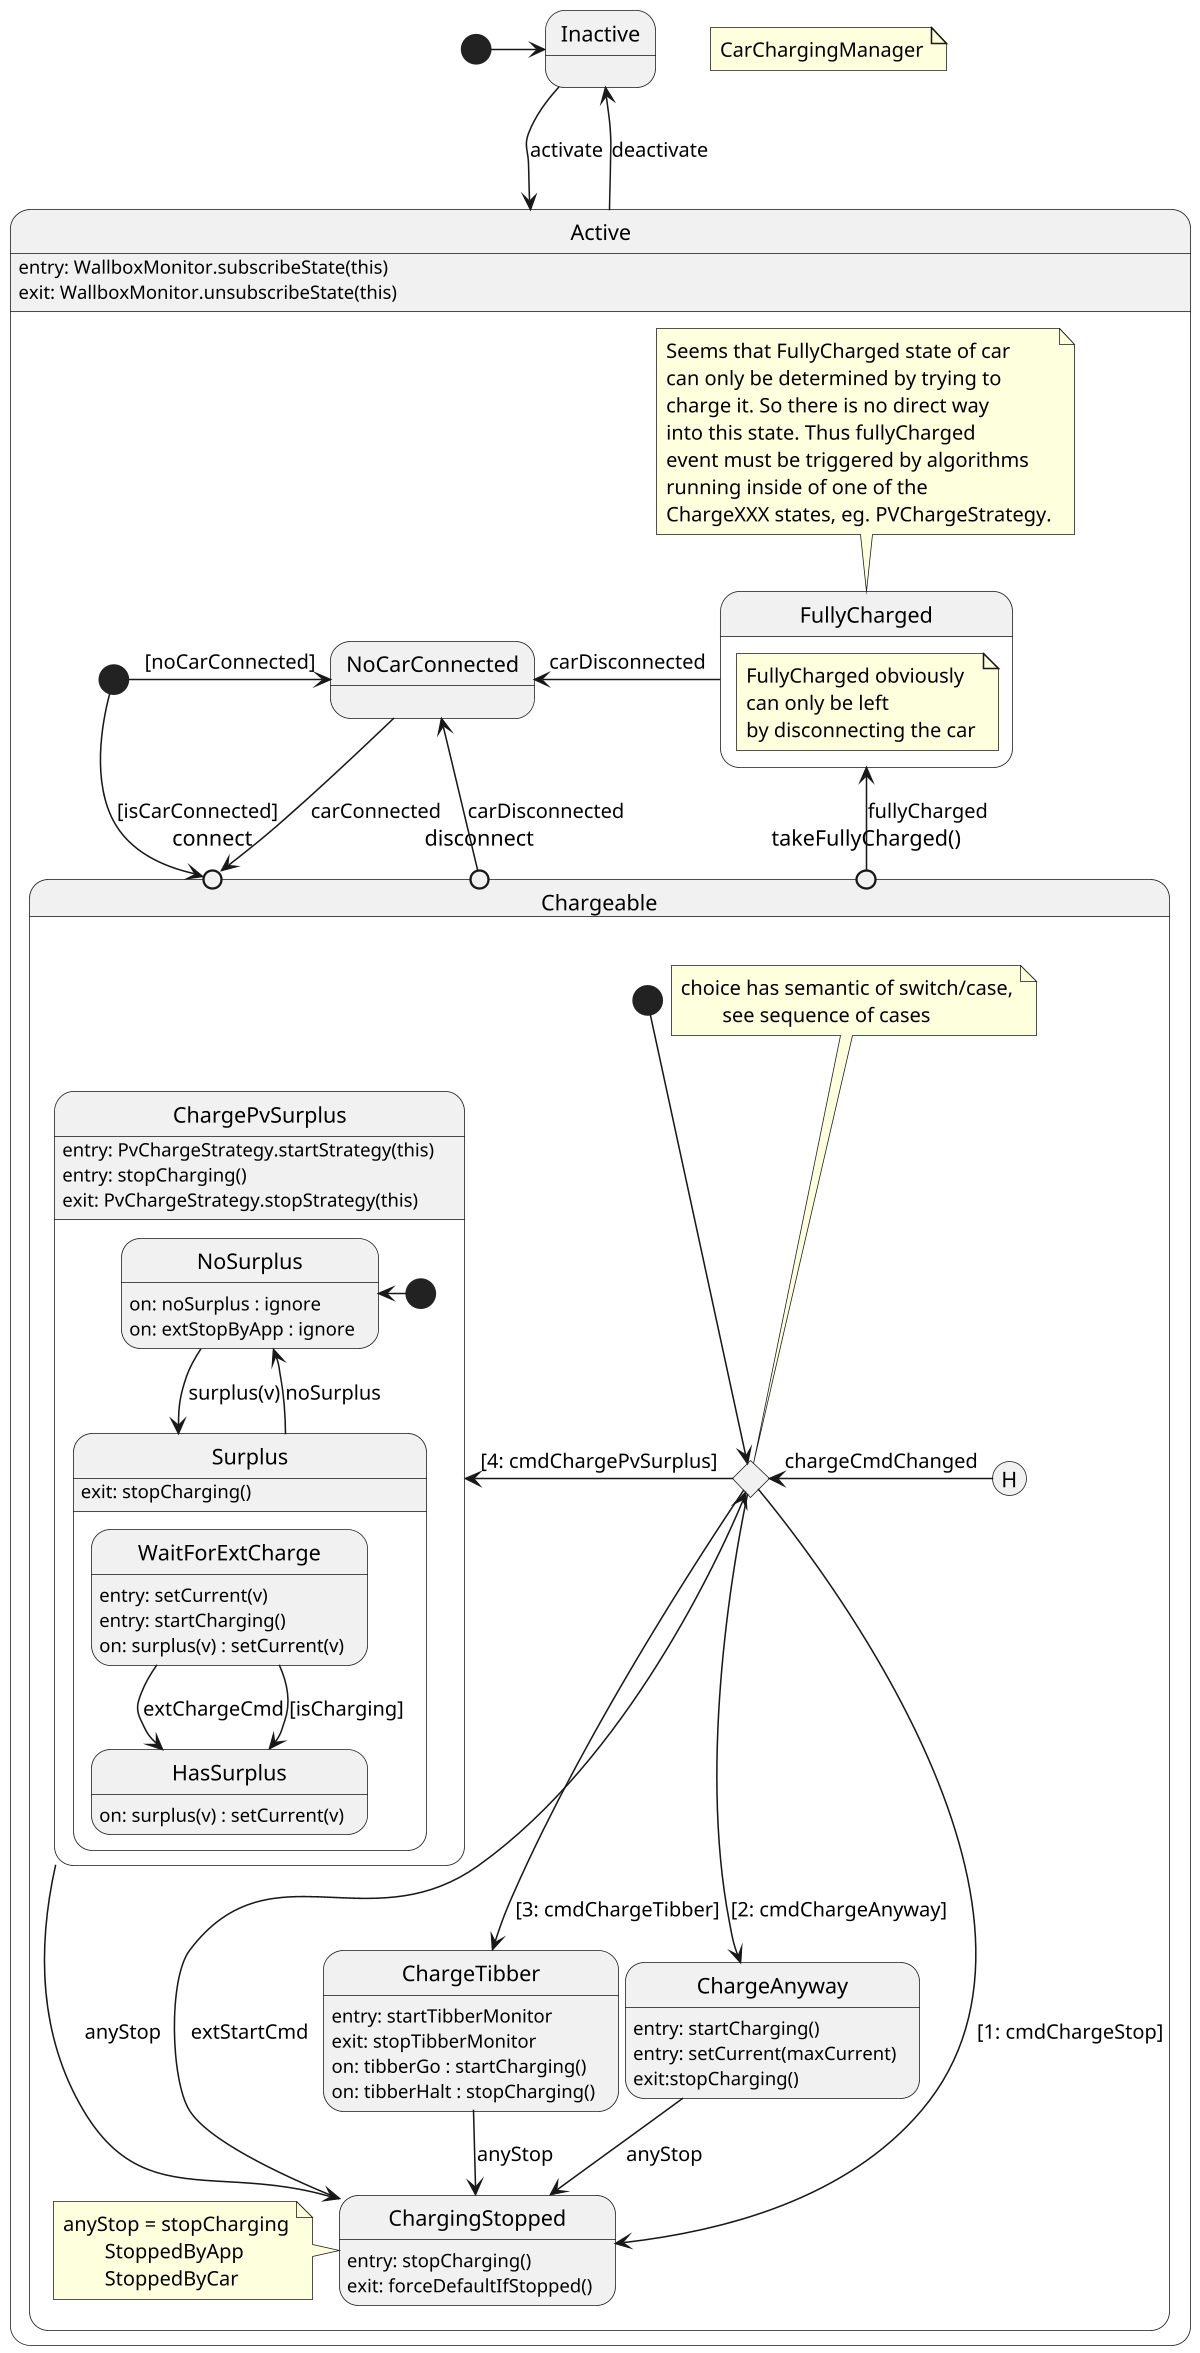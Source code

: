 @startuml
'https://plantuml.com/state-diagram

scale 1200 width

[*] -right-> inAct

state "Inactive" as inAct
state "Active" as act {
    act: entry: WallboxMonitor.subscribeState(this)
    act: exit: WallboxMonitor.unsubscribeState(this)

     [*] -r-> noCar : [noCarConnected]

    state "NoCarConnected" as noCar

'    state "CarConnected" as carCon {

        state "Chargeable" as cabl {

        state "connect" as con  <<entryPoint>>
        state "disconnect" as dcon  <<entryPoint>>
        state "takeFullyCharged()" as fch  <<entryPoint>>

            state "ChargePvSurplus" as cSurplus {
              cSurplus: entry: PvChargeStrategy.startStrategy(this)
              cSurplus: entry: stopCharging()
              cSurplus: exit: PvChargeStrategy.stopStrategy(this)
    '          cSurplus: exit: stopCharging()

              state "Surplus" as sp {
               sp: exit: stopCharging()

                state "HasSurplus" as hasPlus {
    '                hasPlus: entry: setCurrent(v)
                    hasPlus: on: surplus(v) : setCurrent(v)
                }

                state "WaitForExtCharge" as waitCh
                    waitCh: entry: setCurrent(v)
                    waitCh: entry: startCharging()
                    waitCh: on: surplus(v) : setCurrent(v)

            }

                state "NoSurplus" as noPlus {
                  noPlus: on: noSurplus : ignore
                  noPlus: on: extStopByApp : ignore
                }

            state lpstart <<start>>

          }

           state "ChargingStopped" as cStop
               cStop: entry: stopCharging()
               cStop: exit: forceDefaultIfStopped()

          state "ChargeTibber" as cTibber
              cTibber: entry: startTibberMonitor
              cTibber: exit: stopTibberMonitor
              cTibber: on: tibberGo : startCharging()
              cTibber: on: tibberHalt : stopCharging()


          state "ChargeAnyway" as cAnyway
              cAnyway: entry: startCharging()
              cAnyway: entry: setCurrent(maxCurrent)
              cAnyway: exit:stopCharging()

          state "switch" as choiceCmd <<choice>>

          note top of choiceCmd
            choice has semantic of switch/case,
            \tsee sequence of cases
          end note

          note left of cStop
              anyStop = stopCharging
              \tStoppedByApp
              \tStoppedByCar
          end note

          [H] -l-> choiceCmd : chargeCmdChanged
          [*] --> choiceCmd
        }

      state "FullyCharged" as full {

        note as fullNote
            FullyCharged obviously
            can only be left
            by disconnecting the car
        end note

      }

      note top of full
            Seems that FullyCharged state of car
            can only be determined by trying to
            charge it. So there is no direct way
            into this state. Thus fullyCharged
            event must be triggered by algorithms
            running inside of one of the
            ChargeXXX states, eg. PVChargeStrategy.
      end note

'    }
     [*] --> con : [isCarConnected]

}
dcon -u-> noCar : carDisconnected
full -l-> noCar : carDisconnected
cSurplus -down-> cStop : anyStop
fch -u-> full : fullyCharged
cTibber -down-> cStop : anyStop
cAnyway --> cStop : anyStop

choiceCmd -l-> cSurplus : [4: cmdChargePvSurplus]
choiceCmd --> cAnyway : [2: cmdChargeAnyway]
choiceCmd --> cStop : [1: cmdChargeStop]
choiceCmd --> cTibber : [3: cmdChargeTibber]
cStop -up-> choiceCmd : extStartCmd

noCar --> con : carConnected
inAct -down-> act : activate
act -up-> inAct : deactivate

noPlus -right-> sp : surplus(v)
waitCh -down-> hasPlus : extChargeCmd
waitCh -down-> hasPlus : [isCharging]
sp -u-> noPlus : noSurplus
lpstart -left-> noPlus

note "CarChargingManager" as NTop

@enduml